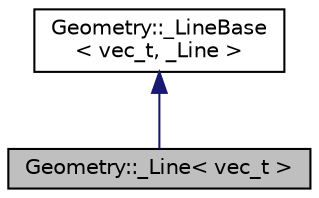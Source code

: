 digraph "Geometry::_Line&lt; vec_t &gt;"
{
  edge [fontname="Helvetica",fontsize="10",labelfontname="Helvetica",labelfontsize="10"];
  node [fontname="Helvetica",fontsize="10",shape=record];
  Node1 [label="Geometry::_Line\< vec_t \>",height=0.2,width=0.4,color="black", fillcolor="grey75", style="filled" fontcolor="black"];
  Node2 -> Node1 [dir="back",color="midnightblue",fontsize="10",style="solid",fontname="Helvetica"];
  Node2 [label="Geometry::_LineBase\l\< vec_t, _Line \>",height=0.2,width=0.4,color="black", fillcolor="white", style="filled",URL="$classGeometry_1_1__LineBase.html"];
}
